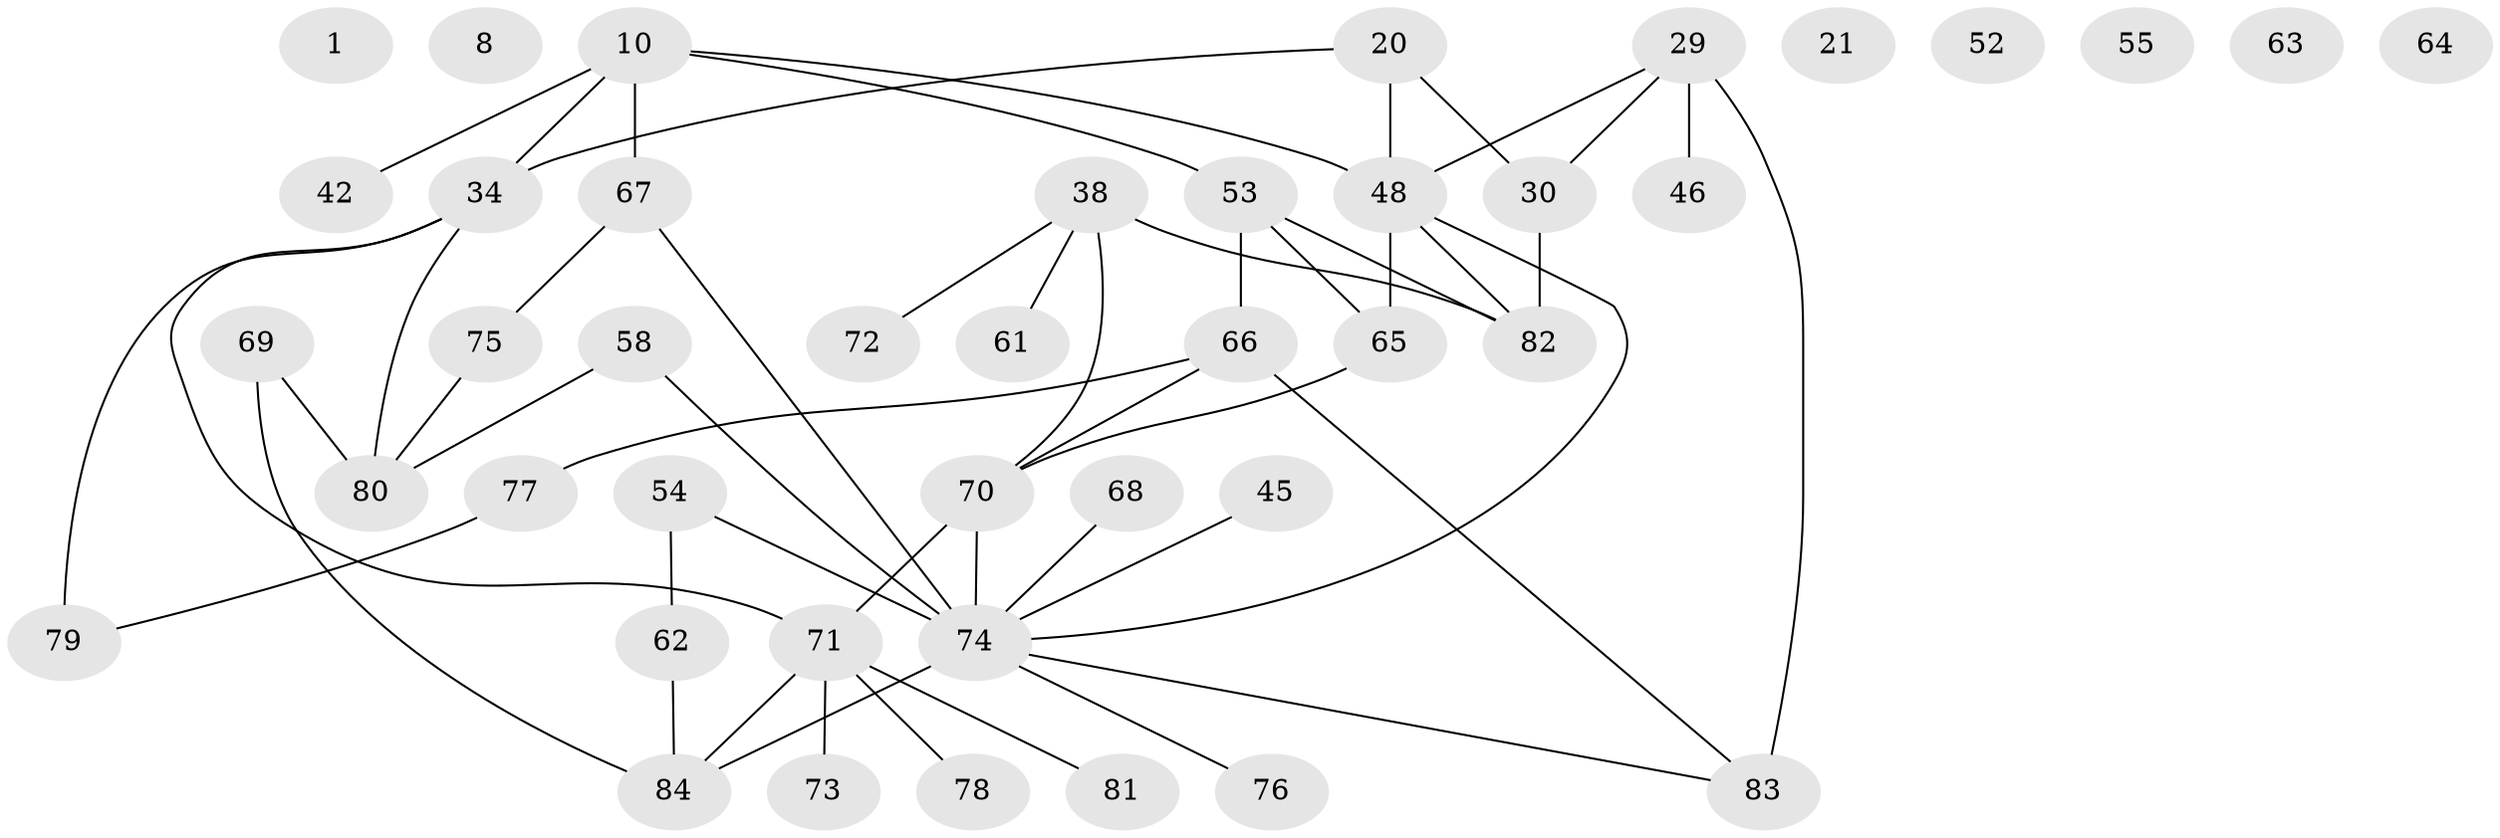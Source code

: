 // original degree distribution, {0: 0.07142857142857142, 4: 0.15476190476190477, 3: 0.2261904761904762, 2: 0.2857142857142857, 1: 0.15476190476190477, 7: 0.011904761904761904, 6: 0.05952380952380952, 5: 0.03571428571428571}
// Generated by graph-tools (version 1.1) at 2025/42/03/04/25 21:42:46]
// undirected, 42 vertices, 52 edges
graph export_dot {
graph [start="1"]
  node [color=gray90,style=filled];
  1;
  8;
  10 [super="+2"];
  20;
  21;
  29;
  30 [super="+23+19"];
  34 [super="+18"];
  38 [super="+27+26"];
  42 [super="+12"];
  45;
  46;
  48 [super="+5+17+37+39+40"];
  52;
  53 [super="+43"];
  54;
  55;
  58 [super="+25"];
  61;
  62;
  63;
  64 [super="+49"];
  65 [super="+4"];
  66 [super="+15"];
  67 [super="+56"];
  68 [super="+7+41"];
  69;
  70 [super="+13+22+44"];
  71 [super="+60"];
  72 [super="+35"];
  73;
  74 [super="+31+57+59"];
  75 [super="+50+11"];
  76;
  77;
  78 [super="+6"];
  79;
  80 [super="+32+33"];
  81;
  82 [super="+28"];
  83 [super="+3+51"];
  84;
  10 -- 34 [weight=3];
  10 -- 67 [weight=2];
  10 -- 53;
  10 -- 48 [weight=2];
  10 -- 42;
  20 -- 30;
  20 -- 34 [weight=2];
  20 -- 48 [weight=3];
  29 -- 30;
  29 -- 46;
  29 -- 83 [weight=2];
  29 -- 48;
  30 -- 82;
  34 -- 79;
  34 -- 80 [weight=3];
  34 -- 71;
  38 -- 61;
  38 -- 82 [weight=2];
  38 -- 72;
  38 -- 70;
  45 -- 74;
  48 -- 65 [weight=2];
  48 -- 82;
  48 -- 74;
  53 -- 65 [weight=2];
  53 -- 66;
  53 -- 82 [weight=2];
  54 -- 62;
  54 -- 74;
  58 -- 80;
  58 -- 74;
  62 -- 84;
  65 -- 70;
  66 -- 70;
  66 -- 83;
  66 -- 77;
  67 -- 75;
  67 -- 74;
  68 -- 74;
  69 -- 84;
  69 -- 80;
  70 -- 74;
  70 -- 71;
  71 -- 73;
  71 -- 81;
  71 -- 84;
  71 -- 78;
  74 -- 76;
  74 -- 84 [weight=3];
  74 -- 83;
  75 -- 80 [weight=2];
  77 -- 79;
}
